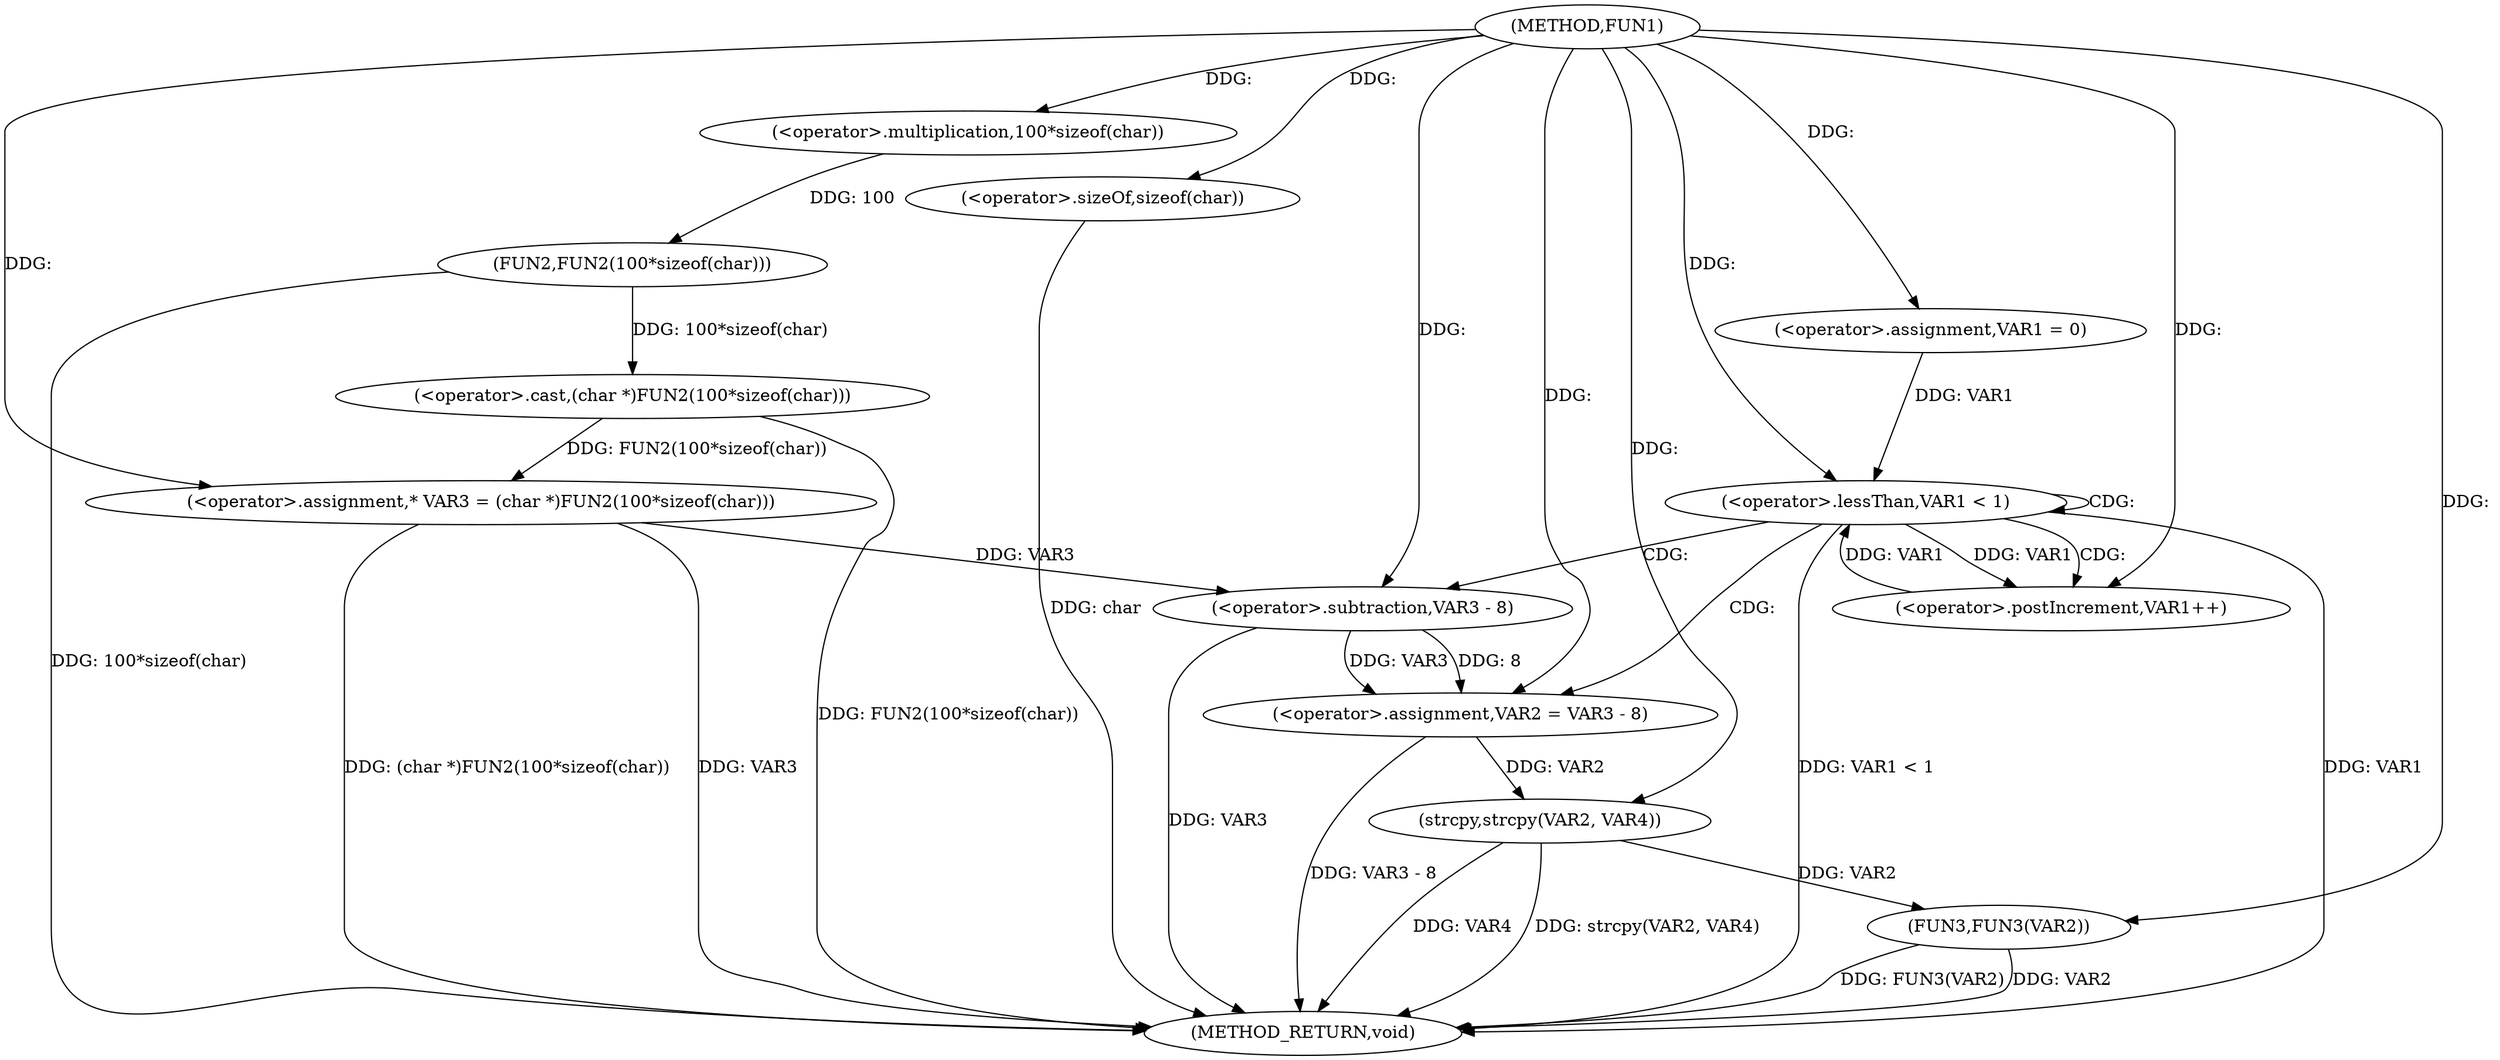 digraph FUN1 {  
"1000100" [label = "(METHOD,FUN1)" ]
"1000136" [label = "(METHOD_RETURN,void)" ]
"1000105" [label = "(<operator>.assignment,* VAR3 = (char *)FUN2(100*sizeof(char)))" ]
"1000107" [label = "(<operator>.cast,(char *)FUN2(100*sizeof(char)))" ]
"1000109" [label = "(FUN2,FUN2(100*sizeof(char)))" ]
"1000110" [label = "(<operator>.multiplication,100*sizeof(char))" ]
"1000112" [label = "(<operator>.sizeOf,sizeof(char))" ]
"1000115" [label = "(<operator>.assignment,VAR1 = 0)" ]
"1000118" [label = "(<operator>.lessThan,VAR1 < 1)" ]
"1000121" [label = "(<operator>.postIncrement,VAR1++)" ]
"1000124" [label = "(<operator>.assignment,VAR2 = VAR3 - 8)" ]
"1000126" [label = "(<operator>.subtraction,VAR3 - 8)" ]
"1000131" [label = "(strcpy,strcpy(VAR2, VAR4))" ]
"1000134" [label = "(FUN3,FUN3(VAR2))" ]
  "1000124" -> "1000136"  [ label = "DDG: VAR3 - 8"] 
  "1000105" -> "1000136"  [ label = "DDG: (char *)FUN2(100*sizeof(char))"] 
  "1000134" -> "1000136"  [ label = "DDG: FUN3(VAR2)"] 
  "1000126" -> "1000136"  [ label = "DDG: VAR3"] 
  "1000118" -> "1000136"  [ label = "DDG: VAR1 < 1"] 
  "1000118" -> "1000136"  [ label = "DDG: VAR1"] 
  "1000131" -> "1000136"  [ label = "DDG: VAR4"] 
  "1000134" -> "1000136"  [ label = "DDG: VAR2"] 
  "1000112" -> "1000136"  [ label = "DDG: char"] 
  "1000109" -> "1000136"  [ label = "DDG: 100*sizeof(char)"] 
  "1000105" -> "1000136"  [ label = "DDG: VAR3"] 
  "1000107" -> "1000136"  [ label = "DDG: FUN2(100*sizeof(char))"] 
  "1000131" -> "1000136"  [ label = "DDG: strcpy(VAR2, VAR4)"] 
  "1000107" -> "1000105"  [ label = "DDG: FUN2(100*sizeof(char))"] 
  "1000100" -> "1000105"  [ label = "DDG: "] 
  "1000109" -> "1000107"  [ label = "DDG: 100*sizeof(char)"] 
  "1000110" -> "1000109"  [ label = "DDG: 100"] 
  "1000100" -> "1000110"  [ label = "DDG: "] 
  "1000100" -> "1000112"  [ label = "DDG: "] 
  "1000100" -> "1000115"  [ label = "DDG: "] 
  "1000121" -> "1000118"  [ label = "DDG: VAR1"] 
  "1000115" -> "1000118"  [ label = "DDG: VAR1"] 
  "1000100" -> "1000118"  [ label = "DDG: "] 
  "1000118" -> "1000121"  [ label = "DDG: VAR1"] 
  "1000100" -> "1000121"  [ label = "DDG: "] 
  "1000126" -> "1000124"  [ label = "DDG: VAR3"] 
  "1000126" -> "1000124"  [ label = "DDG: 8"] 
  "1000100" -> "1000124"  [ label = "DDG: "] 
  "1000105" -> "1000126"  [ label = "DDG: VAR3"] 
  "1000100" -> "1000126"  [ label = "DDG: "] 
  "1000124" -> "1000131"  [ label = "DDG: VAR2"] 
  "1000100" -> "1000131"  [ label = "DDG: "] 
  "1000131" -> "1000134"  [ label = "DDG: VAR2"] 
  "1000100" -> "1000134"  [ label = "DDG: "] 
  "1000118" -> "1000121"  [ label = "CDG: "] 
  "1000118" -> "1000124"  [ label = "CDG: "] 
  "1000118" -> "1000118"  [ label = "CDG: "] 
  "1000118" -> "1000126"  [ label = "CDG: "] 
}

